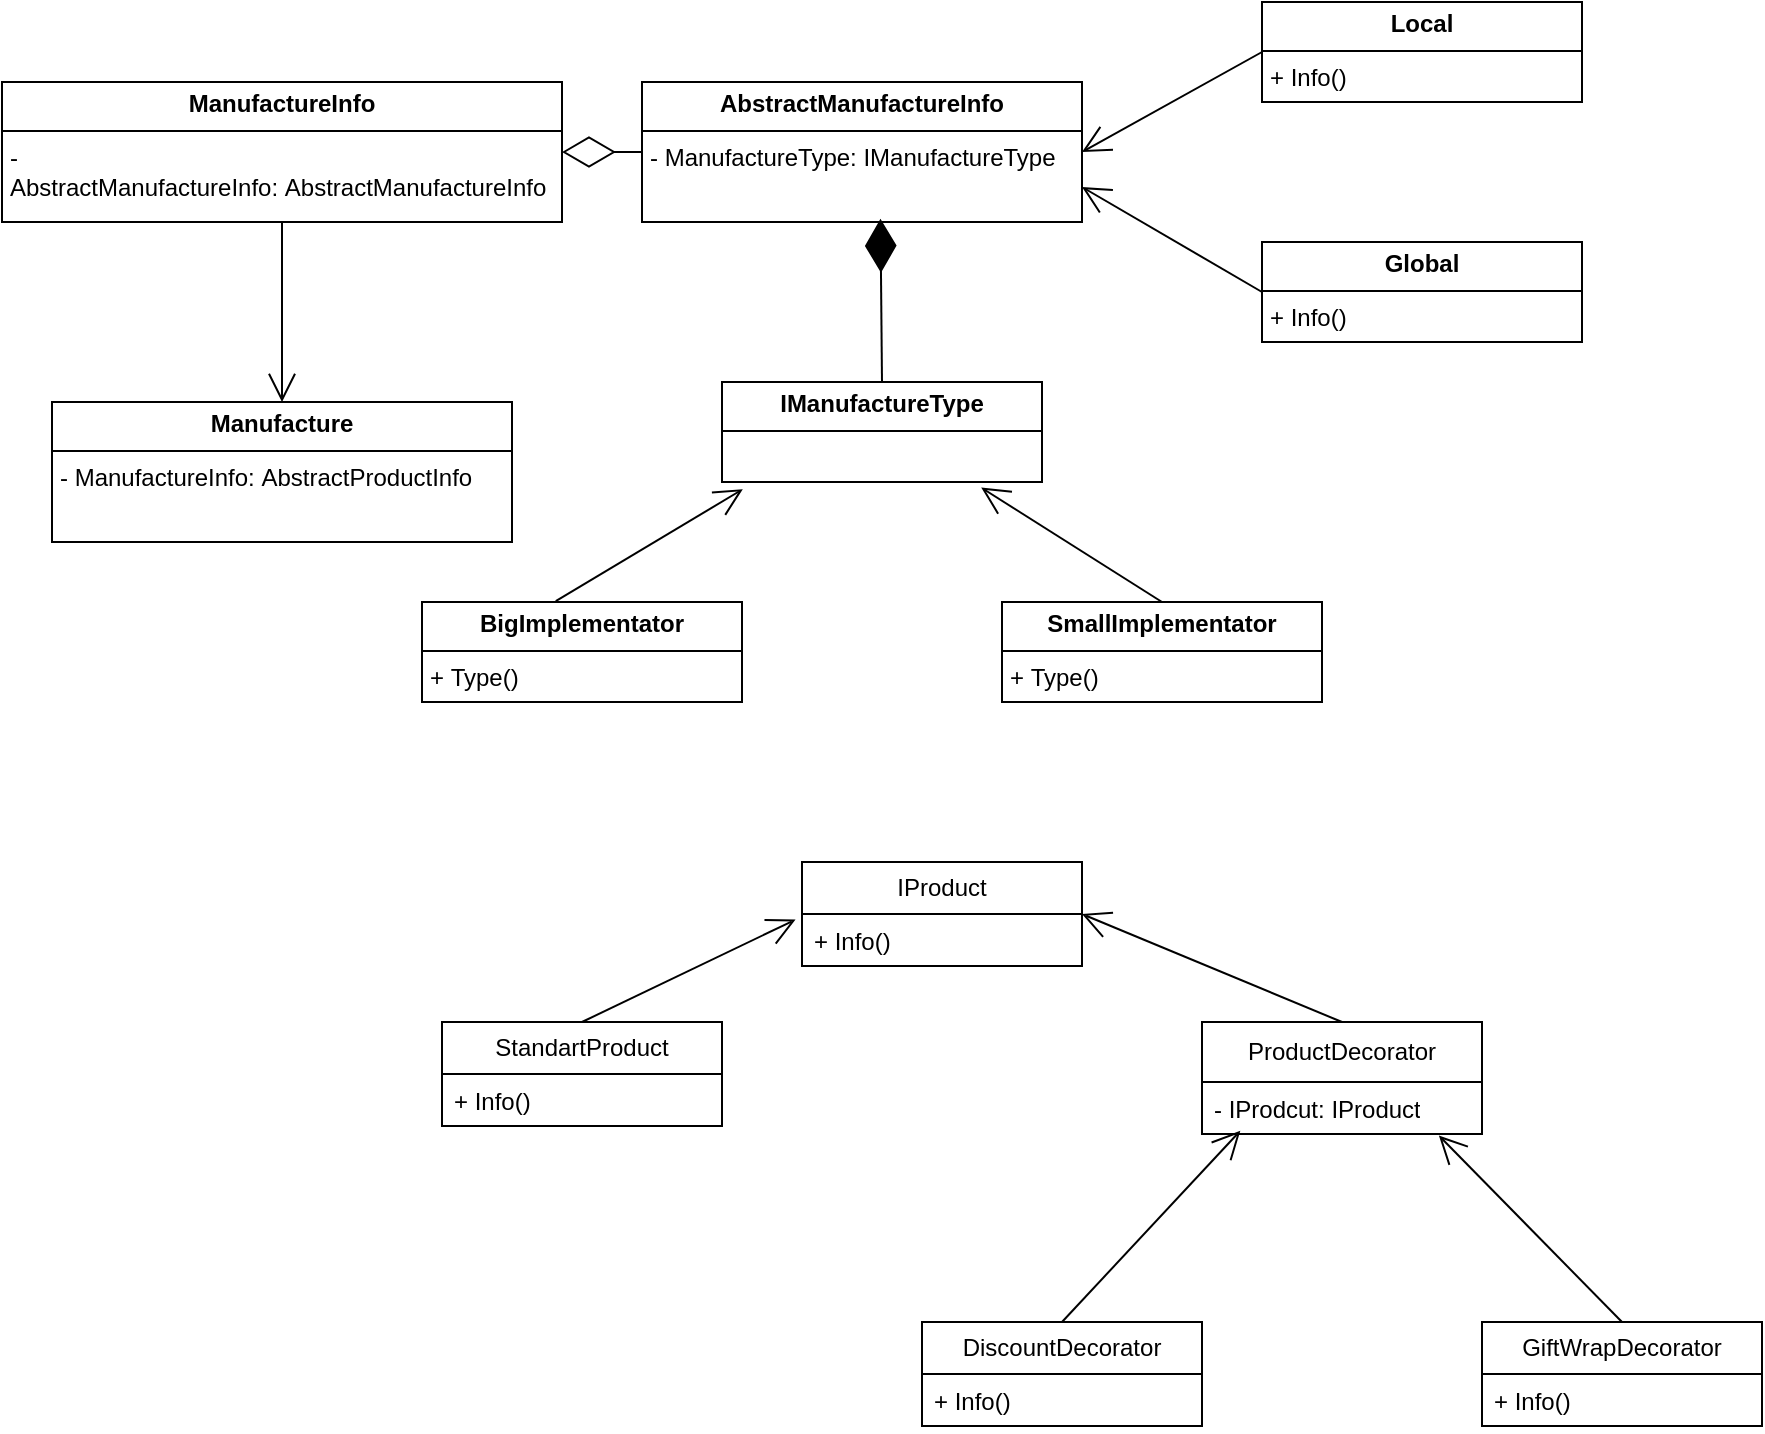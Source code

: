 <mxfile version="25.0.3">
  <diagram name="Page-1" id="6133507b-19e7-1e82-6fc7-422aa6c4b21f">
    <mxGraphModel dx="1290" dy="567" grid="1" gridSize="10" guides="1" tooltips="1" connect="1" arrows="1" fold="1" page="1" pageScale="1" pageWidth="1100" pageHeight="850" background="none" math="0" shadow="0">
      <root>
        <mxCell id="0" />
        <mxCell id="1" parent="0" />
        <mxCell id="Sp487dNPAuaBBYyql61X-1" value="&lt;p style=&quot;margin:0px;margin-top:4px;text-align:center;&quot;&gt;&lt;b&gt;ManufactureInfo&lt;/b&gt;&lt;/p&gt;&lt;hr size=&quot;1&quot; style=&quot;border-style:solid;&quot;&gt;&lt;p style=&quot;margin:0px;margin-left:4px;&quot;&gt;- AbstractManufactureInfo:&amp;nbsp;&lt;span style=&quot;background-color: initial;&quot;&gt;AbstractManufactureInfo&lt;/span&gt;&lt;span style=&quot;background-color: initial;&quot;&gt;&amp;nbsp;&lt;/span&gt;&lt;/p&gt;" style="verticalAlign=top;align=left;overflow=fill;html=1;whiteSpace=wrap;" parent="1" vertex="1">
          <mxGeometry x="10" y="80" width="280" height="70" as="geometry" />
        </mxCell>
        <mxCell id="Sp487dNPAuaBBYyql61X-2" value="&lt;p style=&quot;margin:0px;margin-top:4px;text-align:center;&quot;&gt;&lt;b style=&quot;background-color: initial;&quot;&gt;AbstractManufacture&lt;/b&gt;&lt;b&gt;Info&lt;/b&gt;&lt;/p&gt;&lt;hr size=&quot;1&quot; style=&quot;border-style:solid;&quot;&gt;&lt;p style=&quot;margin:0px;margin-left:4px;&quot;&gt;- ManufactureType:&amp;nbsp;&lt;span style=&quot;background-color: initial;&quot;&gt;IManufactureType&lt;/span&gt;&lt;span style=&quot;background-color: initial;&quot;&gt;&amp;nbsp;&lt;/span&gt;&lt;/p&gt;" style="verticalAlign=top;align=left;overflow=fill;html=1;whiteSpace=wrap;" parent="1" vertex="1">
          <mxGeometry x="330" y="80" width="220" height="70" as="geometry" />
        </mxCell>
        <mxCell id="Sp487dNPAuaBBYyql61X-4" value="&lt;p style=&quot;margin:0px;margin-top:4px;text-align:center;&quot;&gt;&lt;b&gt;Local&lt;/b&gt;&lt;/p&gt;&lt;hr size=&quot;1&quot; style=&quot;border-style:solid;&quot;&gt;&lt;p style=&quot;margin:0px;margin-left:4px;&quot;&gt;+ Info()&lt;span style=&quot;background-color: initial;&quot;&gt;&amp;nbsp;&lt;/span&gt;&lt;/p&gt;" style="verticalAlign=top;align=left;overflow=fill;html=1;whiteSpace=wrap;" parent="1" vertex="1">
          <mxGeometry x="640" y="40" width="160" height="50" as="geometry" />
        </mxCell>
        <mxCell id="Sp487dNPAuaBBYyql61X-5" value="&lt;p style=&quot;margin:0px;margin-top:4px;text-align:center;&quot;&gt;&lt;b&gt;Global&lt;/b&gt;&lt;/p&gt;&lt;hr size=&quot;1&quot; style=&quot;border-style:solid;&quot;&gt;&lt;p style=&quot;margin:0px;margin-left:4px;&quot;&gt;+ Info()&lt;span style=&quot;background-color: initial;&quot;&gt;&amp;nbsp;&lt;/span&gt;&lt;/p&gt;" style="verticalAlign=top;align=left;overflow=fill;html=1;whiteSpace=wrap;" parent="1" vertex="1">
          <mxGeometry x="640" y="160" width="160" height="50" as="geometry" />
        </mxCell>
        <mxCell id="Sp487dNPAuaBBYyql61X-6" value="&lt;p style=&quot;margin:0px;margin-top:4px;text-align:center;&quot;&gt;&lt;b&gt;I&lt;/b&gt;&lt;b&gt;Manufacture&lt;/b&gt;&lt;b&gt;Type&lt;/b&gt;&lt;/p&gt;&lt;hr size=&quot;1&quot; style=&quot;border-style:solid;&quot;&gt;&lt;p style=&quot;margin:0px;margin-left:4px;&quot;&gt;&lt;br&gt;&lt;/p&gt;" style="verticalAlign=top;align=left;overflow=fill;html=1;whiteSpace=wrap;" parent="1" vertex="1">
          <mxGeometry x="370" y="230" width="160" height="50" as="geometry" />
        </mxCell>
        <mxCell id="Sp487dNPAuaBBYyql61X-7" value="&lt;p style=&quot;margin:0px;margin-top:4px;text-align:center;&quot;&gt;&lt;b&gt;BigImplementator&lt;/b&gt;&lt;/p&gt;&lt;hr size=&quot;1&quot; style=&quot;border-style:solid;&quot;&gt;&lt;p style=&quot;margin:0px;margin-left:4px;&quot;&gt;+&amp;nbsp;&lt;span style=&quot;color: rgba(0, 0, 0, 0); font-family: monospace; font-size: 0px; text-wrap: nowrap; background-color: initial;&quot;&gt;%3CmxGraphModel%3E%3Croot%3E%3CmxCell%20id%3D%220%22%2F%3E%3CmxCell%20id%3D%221%22%20parent%3D%220%22%2F%3E%3CmxCell%20id%3D%222%22%20value%3D%22%26lt%3Bp%20style%3D%26quot%3Bmargin%3A0px%3Bmargin-top%3A4px%3Btext-align%3Acenter%3B%26quot%3B%26gt%3B%26lt%3Bb%26gt%3BIProductType%26lt%3B%2Fb%26gt%3B%26lt%3B%2Fp%26gt%3B%26lt%3Bhr%20size%3D%26quot%3B1%26quot%3B%20style%3D%26quot%3Bborder-style%3Asolid%3B%26quot%3B%26gt%3B%26lt%3Bp%20style%3D%26quot%3Bmargin%3A0px%3Bmargin-left%3A4px%3B%26quot%3B%26gt%3B%2B%20Info()%26lt%3Bspan%20style%3D%26quot%3Bbackground-color%3A%20initial%3B%26quot%3B%26gt%3B%26amp%3Bnbsp%3B%26lt%3B%2Fspan%26gt%3B%26lt%3B%2Fp%26gt%3B%22%20style%3D%22verticalAlign%3Dtop%3Balign%3Dleft%3Boverflow%3Dfill%3Bhtml%3D1%3BwhiteSpace%3Dwrap%3B%22%20vertex%3D%221%22%20parent%3D%221%22%3E%3CmxGeometry%20x%3D%22370%22%20y%3D%22230%22%20width%3D%22160%22%20height%3D%2250%22%20as%3D%22geometry%22%2F%3E%3C%2FmxCell%3E%3C%2Froot%3E%3C%2FmxGraphModel%TypeTt&lt;/span&gt;&lt;span style=&quot;background-color: initial;&quot;&gt;Type()&lt;/span&gt;&lt;/p&gt;" style="verticalAlign=top;align=left;overflow=fill;html=1;whiteSpace=wrap;" parent="1" vertex="1">
          <mxGeometry x="220" y="340" width="160" height="50" as="geometry" />
        </mxCell>
        <mxCell id="Sp487dNPAuaBBYyql61X-8" value="&lt;p style=&quot;margin:0px;margin-top:4px;text-align:center;&quot;&gt;&lt;b&gt;SmallImplementator&lt;/b&gt;&lt;/p&gt;&lt;hr size=&quot;1&quot; style=&quot;border-style:solid;&quot;&gt;&lt;p style=&quot;margin:0px;margin-left:4px;&quot;&gt;+&amp;nbsp;&lt;span style=&quot;color: rgba(0, 0, 0, 0); font-family: monospace; font-size: 0px; text-wrap: nowrap; background-color: initial;&quot;&gt;%3CmxGraphModel%3E%3Croot%3E%3CmxCell%20id%3D%220%22%2F%3E%3CmxCell%20id%3D%221%22%20parent%3D%220%22%2F%3E%3CmxCell%20id%3D%222%22%20value%3D%22%26lt%3Bp%20style%3D%26quot%3Bmargin%3A0px%3Bmargin-top%3A4px%3Btext-align%3Acenter%3B%26quot%3B%26gt%3B%26lt%3Bb%26gt%3BIProductType%26lt%3B%2Fb%26gt%3B%26lt%3B%2Fp%26gt%3B%26lt%3Bhr%20size%3D%26quot%3B1%26quot%3B%20style%3D%26quot%3Bborder-style%3Asolid%3B%26quot%3B%26gt%3B%26lt%3Bp%20style%3D%26quot%3Bmargin%3A0px%3Bmargin-left%3A4px%3B%26quot%3B%26gt%3B%2B%20Info()%26lt%3Bspan%20style%3D%26quot%3Bbackground-color%3A%20initial%3B%26quot%3B%26gt%3B%26amp%3Bnbsp%3B%26lt%3B%2Fspan%26gt%3B%26lt%3B%2Fp%26gt%3B%22%20style%3D%22verticalAlign%3Dtop%3Balign%3Dleft%3Boverflow%3Dfill%3Bhtml%3D1%3BwhiteSpace%3Dwrap%3B%22%20vertex%3D%221%22%20parent%3D%221%22%3E%3CmxGeometry%20x%3D%22370%22%20y%3D%22230%22%20width%3D%22160%22%20height%3D%2250%22%20as%3D%22geometry%22%2F%3E%3C%2FmxCell%3E%3C%2Froot%3E%3C%2FmxGraphModel%TypeTt&lt;/span&gt;&lt;span style=&quot;background-color: initial;&quot;&gt;Type()&lt;/span&gt;&lt;/p&gt;" style="verticalAlign=top;align=left;overflow=fill;html=1;whiteSpace=wrap;" parent="1" vertex="1">
          <mxGeometry x="510" y="340" width="160" height="50" as="geometry" />
        </mxCell>
        <mxCell id="Sp487dNPAuaBBYyql61X-9" value="" style="endArrow=diamondThin;endFill=0;endSize=24;html=1;rounded=0;entryX=1;entryY=0.5;entryDx=0;entryDy=0;exitX=0;exitY=0.5;exitDx=0;exitDy=0;" parent="1" source="Sp487dNPAuaBBYyql61X-2" target="Sp487dNPAuaBBYyql61X-1" edge="1">
          <mxGeometry width="160" relative="1" as="geometry">
            <mxPoint x="370" y="260" as="sourcePoint" />
            <mxPoint x="530" y="260" as="targetPoint" />
          </mxGeometry>
        </mxCell>
        <mxCell id="Sp487dNPAuaBBYyql61X-10" value="" style="endArrow=open;endFill=1;endSize=12;html=1;rounded=0;exitX=0;exitY=0.5;exitDx=0;exitDy=0;entryX=1;entryY=0.5;entryDx=0;entryDy=0;" parent="1" source="Sp487dNPAuaBBYyql61X-4" target="Sp487dNPAuaBBYyql61X-2" edge="1">
          <mxGeometry width="160" relative="1" as="geometry">
            <mxPoint x="370" y="260" as="sourcePoint" />
            <mxPoint x="530" y="260" as="targetPoint" />
          </mxGeometry>
        </mxCell>
        <mxCell id="Sp487dNPAuaBBYyql61X-12" value="" style="endArrow=open;endFill=1;endSize=12;html=1;rounded=0;entryX=1;entryY=0.75;entryDx=0;entryDy=0;exitX=0;exitY=0.5;exitDx=0;exitDy=0;" parent="1" source="Sp487dNPAuaBBYyql61X-5" target="Sp487dNPAuaBBYyql61X-2" edge="1">
          <mxGeometry width="160" relative="1" as="geometry">
            <mxPoint x="370" y="260" as="sourcePoint" />
            <mxPoint x="530" y="260" as="targetPoint" />
          </mxGeometry>
        </mxCell>
        <mxCell id="Sp487dNPAuaBBYyql61X-13" value="" style="endArrow=diamondThin;endFill=1;endSize=24;html=1;rounded=0;entryX=0.542;entryY=0.977;entryDx=0;entryDy=0;exitX=0.5;exitY=0;exitDx=0;exitDy=0;entryPerimeter=0;" parent="1" source="Sp487dNPAuaBBYyql61X-6" target="Sp487dNPAuaBBYyql61X-2" edge="1">
          <mxGeometry width="160" relative="1" as="geometry">
            <mxPoint x="370" y="260" as="sourcePoint" />
            <mxPoint x="530" y="260" as="targetPoint" />
          </mxGeometry>
        </mxCell>
        <mxCell id="Sp487dNPAuaBBYyql61X-14" value="" style="endArrow=open;endFill=1;endSize=12;html=1;rounded=0;entryX=0.81;entryY=1.056;entryDx=0;entryDy=0;entryPerimeter=0;exitX=0.5;exitY=0;exitDx=0;exitDy=0;" parent="1" source="Sp487dNPAuaBBYyql61X-8" target="Sp487dNPAuaBBYyql61X-6" edge="1">
          <mxGeometry width="160" relative="1" as="geometry">
            <mxPoint x="370" y="260" as="sourcePoint" />
            <mxPoint x="530" y="260" as="targetPoint" />
          </mxGeometry>
        </mxCell>
        <mxCell id="Sp487dNPAuaBBYyql61X-15" value="" style="endArrow=open;endFill=1;endSize=12;html=1;rounded=0;entryX=0.065;entryY=1.072;entryDx=0;entryDy=0;entryPerimeter=0;exitX=0.418;exitY=-0.008;exitDx=0;exitDy=0;exitPerimeter=0;" parent="1" source="Sp487dNPAuaBBYyql61X-7" target="Sp487dNPAuaBBYyql61X-6" edge="1">
          <mxGeometry width="160" relative="1" as="geometry">
            <mxPoint x="320" y="330" as="sourcePoint" />
            <mxPoint x="530" y="260" as="targetPoint" />
          </mxGeometry>
        </mxCell>
        <mxCell id="Sp487dNPAuaBBYyql61X-16" value="ProductDecorator" style="swimlane;fontStyle=0;childLayout=stackLayout;horizontal=1;startSize=30;fillColor=none;horizontalStack=0;resizeParent=1;resizeParentMax=0;resizeLast=0;collapsible=1;marginBottom=0;whiteSpace=wrap;html=1;" parent="1" vertex="1">
          <mxGeometry x="610" y="550" width="140" height="56" as="geometry" />
        </mxCell>
        <mxCell id="Sp487dNPAuaBBYyql61X-17" value="- IProdcut: IProduct" style="text;strokeColor=none;fillColor=none;align=left;verticalAlign=top;spacingLeft=4;spacingRight=4;overflow=hidden;rotatable=0;points=[[0,0.5],[1,0.5]];portConstraint=eastwest;whiteSpace=wrap;html=1;" parent="Sp487dNPAuaBBYyql61X-16" vertex="1">
          <mxGeometry y="30" width="140" height="26" as="geometry" />
        </mxCell>
        <mxCell id="Sp487dNPAuaBBYyql61X-20" value="IProduct" style="swimlane;fontStyle=0;childLayout=stackLayout;horizontal=1;startSize=26;fillColor=none;horizontalStack=0;resizeParent=1;resizeParentMax=0;resizeLast=0;collapsible=1;marginBottom=0;whiteSpace=wrap;html=1;" parent="1" vertex="1">
          <mxGeometry x="410" y="470" width="140" height="52" as="geometry" />
        </mxCell>
        <mxCell id="Sp487dNPAuaBBYyql61X-21" value="+ Info()" style="text;strokeColor=none;fillColor=none;align=left;verticalAlign=top;spacingLeft=4;spacingRight=4;overflow=hidden;rotatable=0;points=[[0,0.5],[1,0.5]];portConstraint=eastwest;whiteSpace=wrap;html=1;" parent="Sp487dNPAuaBBYyql61X-20" vertex="1">
          <mxGeometry y="26" width="140" height="26" as="geometry" />
        </mxCell>
        <mxCell id="Sp487dNPAuaBBYyql61X-25" value="StandartProduct" style="swimlane;fontStyle=0;childLayout=stackLayout;horizontal=1;startSize=26;fillColor=none;horizontalStack=0;resizeParent=1;resizeParentMax=0;resizeLast=0;collapsible=1;marginBottom=0;whiteSpace=wrap;html=1;" parent="1" vertex="1">
          <mxGeometry x="230" y="550" width="140" height="52" as="geometry" />
        </mxCell>
        <mxCell id="Sp487dNPAuaBBYyql61X-26" value="+ Info()" style="text;strokeColor=none;fillColor=none;align=left;verticalAlign=top;spacingLeft=4;spacingRight=4;overflow=hidden;rotatable=0;points=[[0,0.5],[1,0.5]];portConstraint=eastwest;whiteSpace=wrap;html=1;" parent="Sp487dNPAuaBBYyql61X-25" vertex="1">
          <mxGeometry y="26" width="140" height="26" as="geometry" />
        </mxCell>
        <mxCell id="Sp487dNPAuaBBYyql61X-27" value="DiscountDecorator" style="swimlane;fontStyle=0;childLayout=stackLayout;horizontal=1;startSize=26;fillColor=none;horizontalStack=0;resizeParent=1;resizeParentMax=0;resizeLast=0;collapsible=1;marginBottom=0;whiteSpace=wrap;html=1;" parent="1" vertex="1">
          <mxGeometry x="470" y="700" width="140" height="52" as="geometry" />
        </mxCell>
        <mxCell id="Sp487dNPAuaBBYyql61X-28" value="+ Info()" style="text;strokeColor=none;fillColor=none;align=left;verticalAlign=top;spacingLeft=4;spacingRight=4;overflow=hidden;rotatable=0;points=[[0,0.5],[1,0.5]];portConstraint=eastwest;whiteSpace=wrap;html=1;" parent="Sp487dNPAuaBBYyql61X-27" vertex="1">
          <mxGeometry y="26" width="140" height="26" as="geometry" />
        </mxCell>
        <mxCell id="Sp487dNPAuaBBYyql61X-29" value="GiftWrapDecorator" style="swimlane;fontStyle=0;childLayout=stackLayout;horizontal=1;startSize=26;fillColor=none;horizontalStack=0;resizeParent=1;resizeParentMax=0;resizeLast=0;collapsible=1;marginBottom=0;whiteSpace=wrap;html=1;" parent="1" vertex="1">
          <mxGeometry x="750" y="700" width="140" height="52" as="geometry" />
        </mxCell>
        <mxCell id="Sp487dNPAuaBBYyql61X-30" value="+ Info()" style="text;strokeColor=none;fillColor=none;align=left;verticalAlign=top;spacingLeft=4;spacingRight=4;overflow=hidden;rotatable=0;points=[[0,0.5],[1,0.5]];portConstraint=eastwest;whiteSpace=wrap;html=1;" parent="Sp487dNPAuaBBYyql61X-29" vertex="1">
          <mxGeometry y="26" width="140" height="26" as="geometry" />
        </mxCell>
        <mxCell id="Sp487dNPAuaBBYyql61X-31" value="" style="endArrow=open;endFill=1;endSize=12;html=1;rounded=0;exitX=0.5;exitY=0;exitDx=0;exitDy=0;entryX=-0.023;entryY=0.108;entryDx=0;entryDy=0;entryPerimeter=0;" parent="1" source="Sp487dNPAuaBBYyql61X-25" target="Sp487dNPAuaBBYyql61X-21" edge="1">
          <mxGeometry width="160" relative="1" as="geometry">
            <mxPoint x="500" y="560" as="sourcePoint" />
            <mxPoint x="660" y="560" as="targetPoint" />
          </mxGeometry>
        </mxCell>
        <mxCell id="Sp487dNPAuaBBYyql61X-32" value="" style="endArrow=open;endFill=1;endSize=12;html=1;rounded=0;exitX=0.5;exitY=0;exitDx=0;exitDy=0;entryX=1;entryY=0.5;entryDx=0;entryDy=0;" parent="1" source="Sp487dNPAuaBBYyql61X-16" target="Sp487dNPAuaBBYyql61X-20" edge="1">
          <mxGeometry width="160" relative="1" as="geometry">
            <mxPoint x="500" y="560" as="sourcePoint" />
            <mxPoint x="660" y="560" as="targetPoint" />
          </mxGeometry>
        </mxCell>
        <mxCell id="Sp487dNPAuaBBYyql61X-35" value="" style="endArrow=open;endFill=1;endSize=12;html=1;rounded=0;exitX=0.5;exitY=0;exitDx=0;exitDy=0;entryX=0.137;entryY=0.938;entryDx=0;entryDy=0;entryPerimeter=0;" parent="1" source="Sp487dNPAuaBBYyql61X-27" target="Sp487dNPAuaBBYyql61X-17" edge="1">
          <mxGeometry width="160" relative="1" as="geometry">
            <mxPoint x="500" y="560" as="sourcePoint" />
            <mxPoint x="630" y="610" as="targetPoint" />
          </mxGeometry>
        </mxCell>
        <mxCell id="Sp487dNPAuaBBYyql61X-36" value="" style="endArrow=open;endFill=1;endSize=12;html=1;rounded=0;exitX=0.5;exitY=0;exitDx=0;exitDy=0;entryX=0.846;entryY=1.031;entryDx=0;entryDy=0;entryPerimeter=0;" parent="1" source="Sp487dNPAuaBBYyql61X-29" target="Sp487dNPAuaBBYyql61X-17" edge="1">
          <mxGeometry width="160" relative="1" as="geometry">
            <mxPoint x="500" y="560" as="sourcePoint" />
            <mxPoint x="710" y="600" as="targetPoint" />
          </mxGeometry>
        </mxCell>
        <mxCell id="2irFJKZLfTJ9Ch4X9ONN-1" value="&lt;p style=&quot;margin:0px;margin-top:4px;text-align:center;&quot;&gt;&lt;b&gt;Manufacture&lt;/b&gt;&lt;/p&gt;&lt;hr size=&quot;1&quot; style=&quot;border-style:solid;&quot;&gt;&lt;p style=&quot;margin:0px;margin-left:4px;&quot;&gt;- ManufactureInfo:&amp;nbsp;&lt;span style=&quot;background-color: initial;&quot;&gt;AbstractProductInfo&lt;/span&gt;&lt;span style=&quot;background-color: initial;&quot;&gt;&amp;nbsp;&lt;/span&gt;&lt;/p&gt;" style="verticalAlign=top;align=left;overflow=fill;html=1;whiteSpace=wrap;" vertex="1" parent="1">
          <mxGeometry x="35" y="240" width="230" height="70" as="geometry" />
        </mxCell>
        <mxCell id="2irFJKZLfTJ9Ch4X9ONN-2" value="" style="endArrow=open;endFill=1;endSize=12;html=1;rounded=0;exitX=0.5;exitY=1;exitDx=0;exitDy=0;entryX=0.5;entryY=0;entryDx=0;entryDy=0;" edge="1" parent="1" source="Sp487dNPAuaBBYyql61X-1" target="2irFJKZLfTJ9Ch4X9ONN-1">
          <mxGeometry width="160" relative="1" as="geometry">
            <mxPoint x="650" y="75" as="sourcePoint" />
            <mxPoint x="560" y="125" as="targetPoint" />
          </mxGeometry>
        </mxCell>
      </root>
    </mxGraphModel>
  </diagram>
</mxfile>
